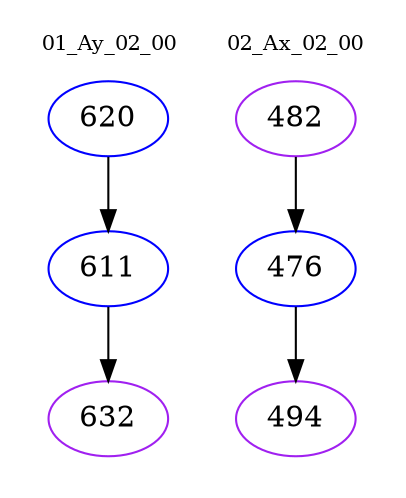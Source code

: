 digraph{
subgraph cluster_0 {
color = white
label = "01_Ay_02_00";
fontsize=10;
T0_620 [label="620", color="blue"]
T0_620 -> T0_611 [color="black"]
T0_611 [label="611", color="blue"]
T0_611 -> T0_632 [color="black"]
T0_632 [label="632", color="purple"]
}
subgraph cluster_1 {
color = white
label = "02_Ax_02_00";
fontsize=10;
T1_482 [label="482", color="purple"]
T1_482 -> T1_476 [color="black"]
T1_476 [label="476", color="blue"]
T1_476 -> T1_494 [color="black"]
T1_494 [label="494", color="purple"]
}
}
